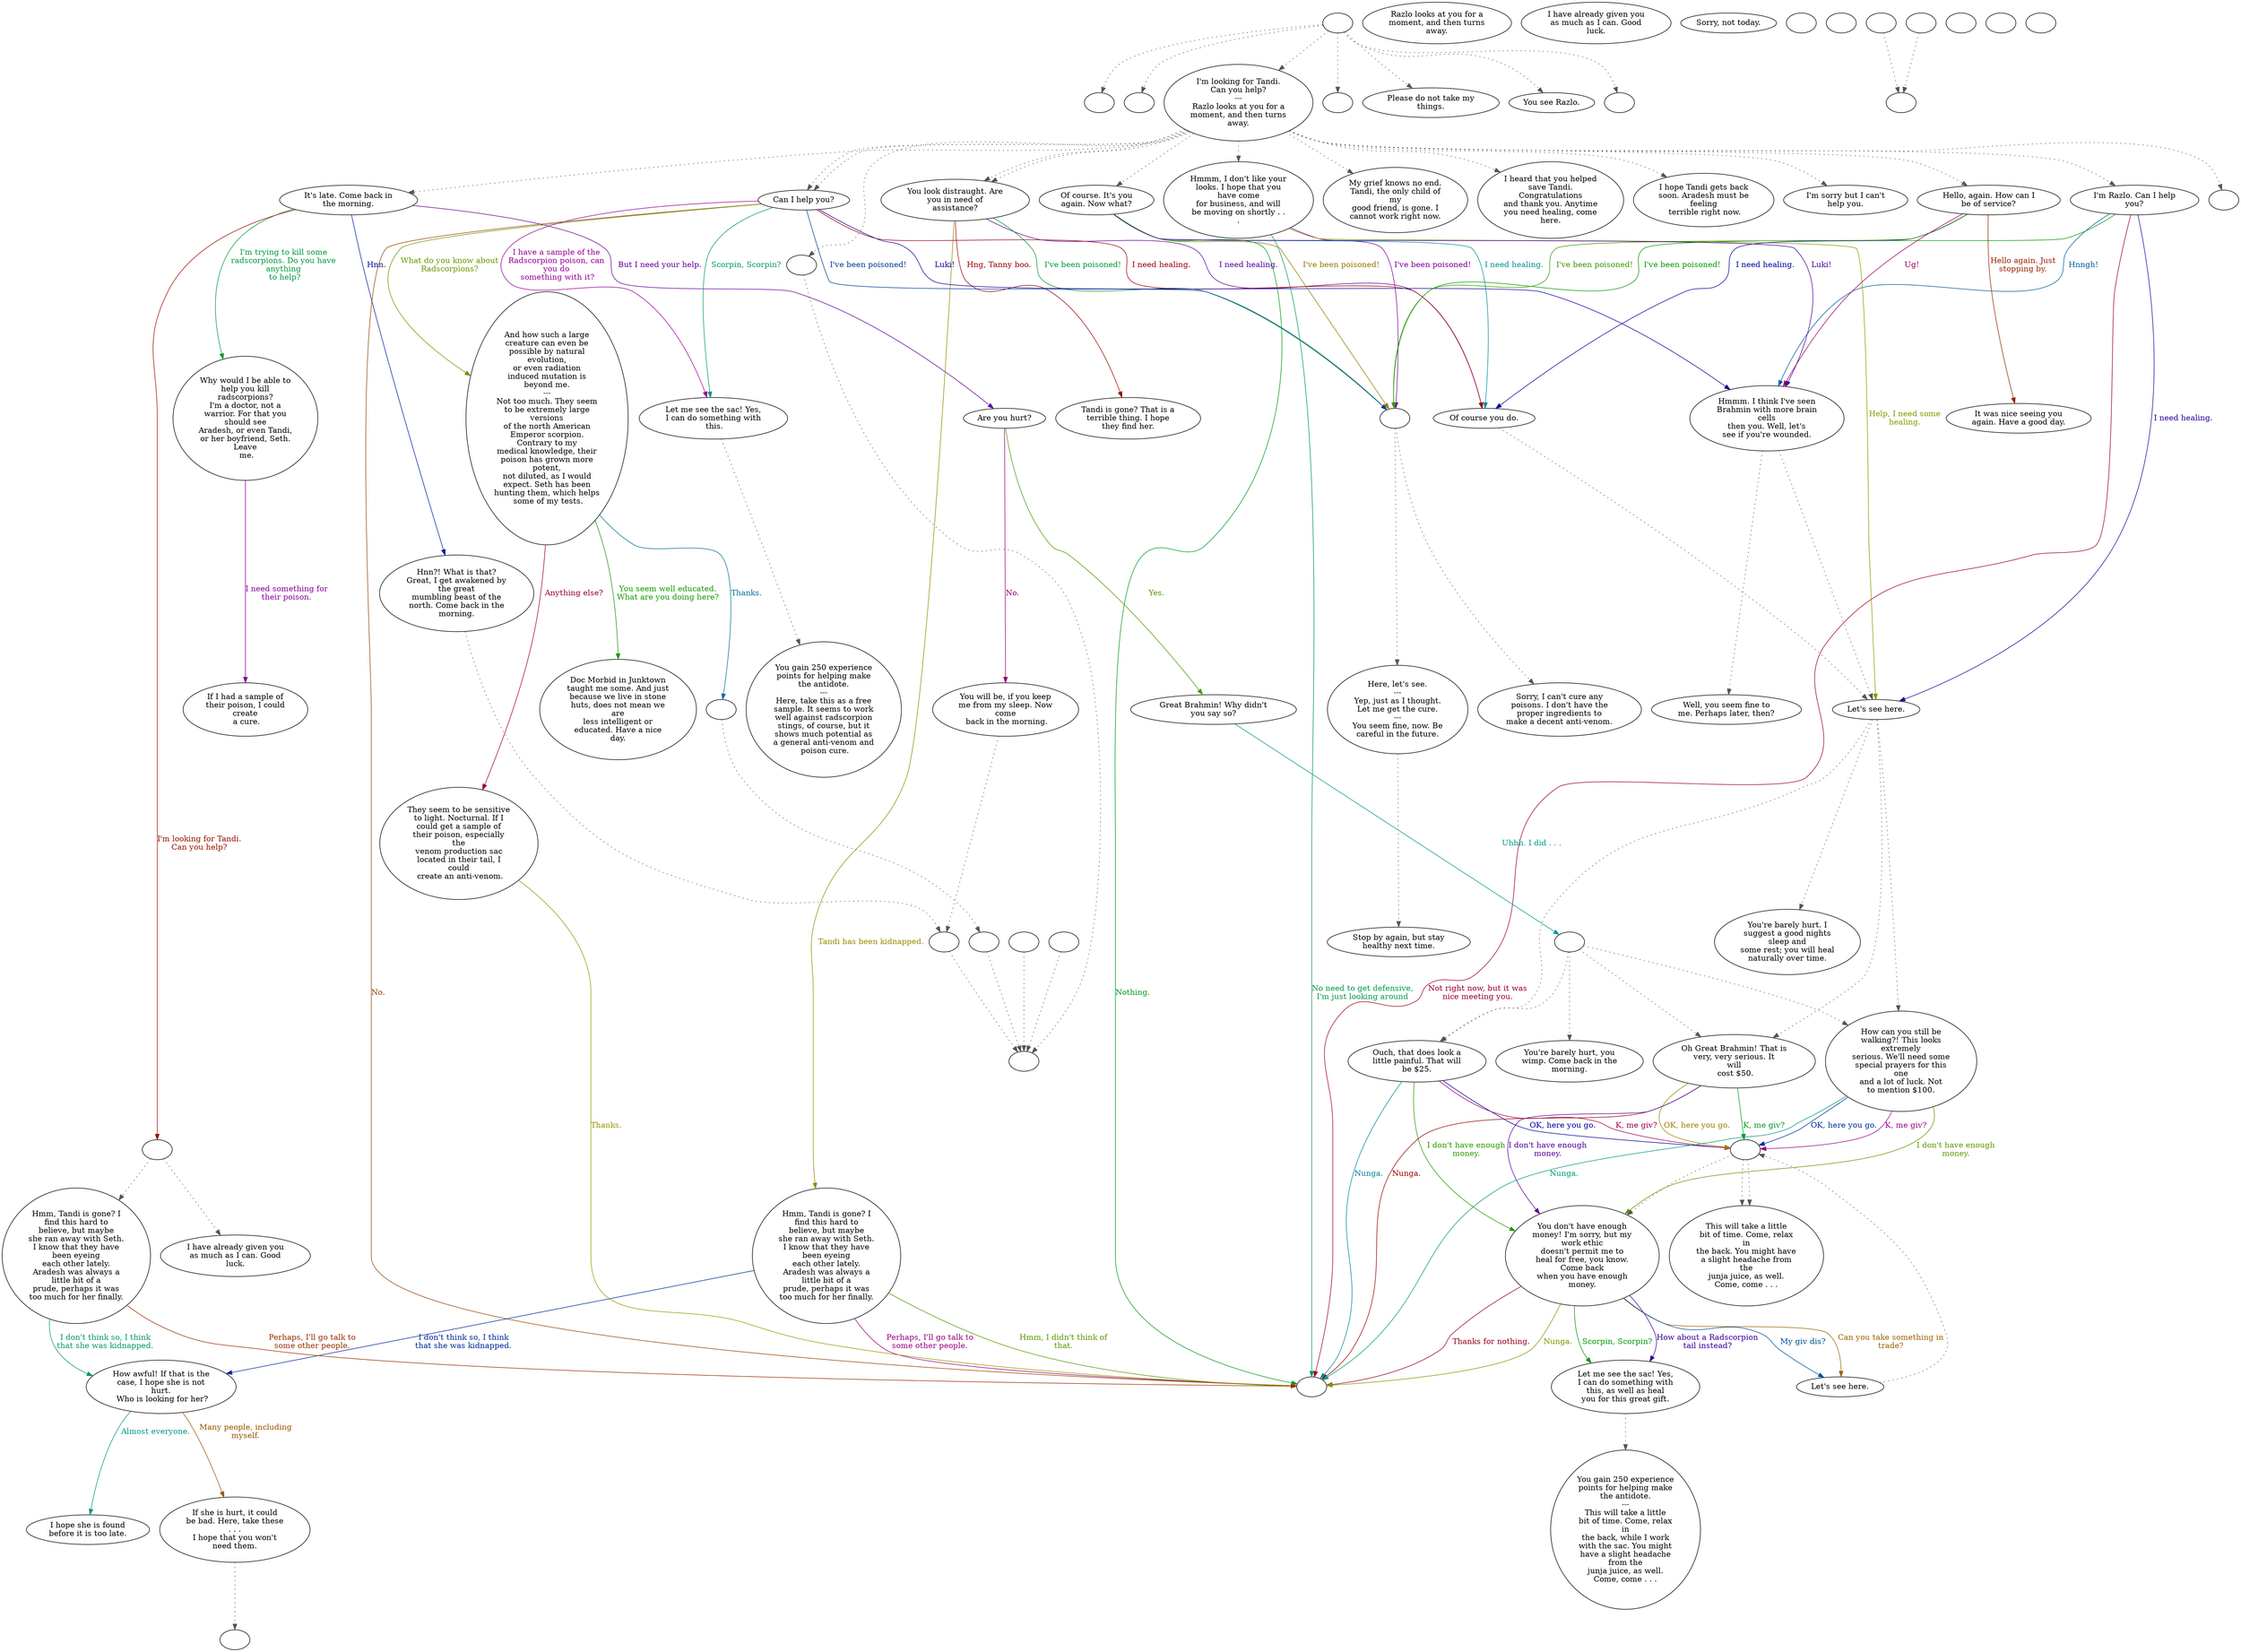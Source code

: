 digraph RAZLO {
  "start" [style=filled       fillcolor="#FFFFFF"       color="#000000"]
  "start" -> "combat_p_proc" [style=dotted color="#555555"]
  "start" -> "map_update_p_proc" [style=dotted color="#555555"]
  "start" -> "talk_p_proc" [style=dotted color="#555555"]
  "start" -> "pickup_p_proc" [style=dotted color="#555555"]
  "start" -> "critter_p_proc" [style=dotted color="#555555"]
  "start" -> "look_at_p_proc" [style=dotted color="#555555"]
  "start" -> "destroy_p_proc" [style=dotted color="#555555"]
  "start" [label=""]
  "combat_p_proc" [style=filled       fillcolor="#FFFFFF"       color="#000000"]
  "combat_p_proc" [label=""]
  "map_update_p_proc" [style=filled       fillcolor="#FFFFFF"       color="#000000"]
  "map_update_p_proc" [label=""]
  "talk_p_proc" [style=filled       fillcolor="#FFFFFF"       color="#000000"]
  "talk_p_proc" -> "get_reaction" [style=dotted color="#555555"]
  "talk_p_proc" -> "razlo00n" [style=dotted color="#555555"]
  "talk_p_proc" -> "razlo01" [style=dotted color="#555555"]
  "talk_p_proc" -> "razlo23" [style=dotted color="#555555"]
  "talk_p_proc" -> "razlo23" [style=dotted color="#555555"]
  "talk_p_proc" -> "razlo10" [style=dotted color="#555555"]
  "talk_p_proc" -> "razlo18" [style=dotted color="#555555"]
  "talk_p_proc" -> "razlo09" [style=dotted color="#555555"]
  "talk_p_proc" -> "razlo08" [style=dotted color="#555555"]
  "talk_p_proc" -> "razlo01" [style=dotted color="#555555"]
  "talk_p_proc" -> "razlo07" [style=dotted color="#555555"]
  "talk_p_proc" -> "razlo00" [style=dotted color="#555555"]
  "talk_p_proc" -> "razlo19" [style=dotted color="#555555"]
  "talk_p_proc" -> "razlo21" [style=dotted color="#555555"]
  "talk_p_proc" -> "remove_items" [style=dotted color="#555555"]
  "talk_p_proc" [label="I'm looking for Tandi.\nCan you help?\n---\nRazlo looks at you for a\nmoment, and then turns\naway."]
  "razlo00" [style=filled       fillcolor="#FFFFFF"       color="#000000"]
  "razlo00" [label="I'm sorry but I can't\nhelp you."]
  "razlo00a" [style=filled       fillcolor="#FFFFFF"       color="#000000"]
  "razlo00a" [label="Razlo looks at you for a\nmoment, and then turns\naway."]
  "razlo01" [style=filled       fillcolor="#FFFFFF"       color="#000000"]
  "razlo01" [label="You look distraught. Are\nyou in need of\nassistance?"]
  "razlo01" -> "razlo03" [label="Tandi has been kidnapped." color="#998A00" fontcolor="#998A00"]
  "razlo01" -> "razlo22" [label="I need healing." color="#5D0099" fontcolor="#5D0099"]
  "razlo01" -> "razlo23a" [label="I've been poisoned!" color="#009930" fontcolor="#009930"]
  "razlo01" -> "razlo02" [label="Hng, Tanny boo." color="#990400" fontcolor="#990400"]
  "razlo02" [style=filled       fillcolor="#FFFFFF"       color="#000000"]
  "razlo02" [label="Tandi is gone? That is a\nterrible thing. I hope\nthey find her."]
  "razlo03" [style=filled       fillcolor="#FFFFFF"       color="#000000"]
  "razlo03" [label="Hmm, Tandi is gone? I\nfind this hard to\nbelieve, but maybe\nshe ran away with Seth.\nI know that they have\nbeen eyeing\neach other lately.\nAradesh was always a\nlittle bit of a\nprude, perhaps it was\ntoo much for her finally."]
  "razlo03" -> "razlo04" [label="I don't think so, I think\nthat she was kidnapped." color="#002999" fontcolor="#002999"]
  "razlo03" -> "razloend" [label="Hmm, I didn't think of\nthat." color="#569900" fontcolor="#569900"]
  "razlo03" -> "razloend" [label="Perhaps, I'll go talk to\nsome other people." color="#990082" fontcolor="#990082"]
  "razlo04" [style=filled       fillcolor="#FFFFFF"       color="#000000"]
  "razlo04" [label="How awful! If that is the\ncase, I hope she is not\nhurt.\n Who is looking for her?"]
  "razlo04" -> "razlo05" [label="Almost everyone." color="#009983" fontcolor="#009983"]
  "razlo04" -> "razlo06" [label="Many people, including\nmyself." color="#995600" fontcolor="#995600"]
  "razlo05" [style=filled       fillcolor="#FFFFFF"       color="#000000"]
  "razlo05" [label="I hope she is found\nbefore it is too late."]
  "razlo06" [style=filled       fillcolor="#FFFFFF"       color="#000000"]
  "razlo06" -> "givestuff" [style=dotted color="#555555"]
  "razlo06" [label="If she is hurt, it could\nbe bad. Here, take these\n. . .\nI hope that you won't\nneed them."]
  "razlo06na" [style=filled       fillcolor="#FFFFFF"       color="#000000"]
  "razlo06na" -> "razlo06nb" [style=dotted color="#555555"]
  "razlo06na" [label="Let me see the sac! Yes,\nI can do something with\nthis, as well as heal\nyou for this great gift."]
  "razlo06nb" [style=filled       fillcolor="#FFFFFF"       color="#000000"]
  "razlo06nb" [label="You gain 250 experience\npoints for helping make\nthe antidote.\n---\nThis will take a little\nbit of time. Come, relax\nin\nthe back, while I work\nwith the sac. You might\nhave a slight headache\nfrom the\njunja juice, as well.\nCome, come . . ."]
  "razlo07" [style=filled       fillcolor="#FFFFFF"       color="#000000"]
  "razlo07" [label="I hope Tandi gets back\nsoon. Aradesh must be\nfeeling\n terrible right now."]
  "razlo08" [style=filled       fillcolor="#FFFFFF"       color="#000000"]
  "razlo08" [label="I heard that you helped\nsave Tandi.\nCongratulations\nand thank you. Anytime\nyou need healing, come\nhere."]
  "razlo09" [style=filled       fillcolor="#FFFFFF"       color="#000000"]
  "razlo09" [label="My grief knows no end.\nTandi, the only child of\nmy\ngood friend, is gone. I\ncannot work right now."]
  "razlo10" [style=filled       fillcolor="#FFFFFF"       color="#000000"]
  "razlo10" [label="I'm Razlo. Can I help\nyou?"]
  "razlo10" -> "razlo14" [label="I need healing." color="#2A0099" fontcolor="#2A0099"]
  "razlo10" -> "razlo23a" [label="I've been poisoned!" color="#039900" fontcolor="#039900"]
  "razlo10" -> "razloend" [label="Not right now, but it was\nnice meeting you." color="#99002F" fontcolor="#99002F"]
  "razlo10" -> "razlo11" [label="Hnngh!" color="#005C99" fontcolor="#005C99"]
  "razlo11" [style=filled       fillcolor="#FFFFFF"       color="#000000"]
  "razlo11" -> "razlo14" [style=dotted color="#555555"]
  "razlo11" -> "razlo12" [style=dotted color="#555555"]
  "razlo11" [label="Hmmm. I think I've seen\nBrahmin with more brain\ncells\nthen you. Well, let's\nsee if you're wounded."]
  "razlo12" [style=filled       fillcolor="#FFFFFF"       color="#000000"]
  "razlo12" [label="Well, you seem fine to\nme. Perhaps later, then?"]
  "razlo14" [style=filled       fillcolor="#FFFFFF"       color="#000000"]
  "razlo14" -> "razlowmpa" [style=dotted color="#555555"]
  "razlo14" -> "razlofixa" [style=dotted color="#555555"]
  "razlo14" -> "razlofixb" [style=dotted color="#555555"]
  "razlo14" -> "razlofixc" [style=dotted color="#555555"]
  "razlo14" [label="Let's see here."]
  "razlo15" [style=filled       fillcolor="#FFFFFF"       color="#000000"]
  "razlo15" [label="I have already given you\nas much as I can. Good\nluck."]
  "Razlo17" [style=filled       fillcolor="#FFFFFF"       color="#000000"]
  "Razlo17" -> "razlo08n" [style=dotted color="#555555"]
  "Razlo17" [label="Let's see here."]
  "razlo18" [style=filled       fillcolor="#FFFFFF"       color="#000000"]
  "razlo18" [label="Hmmm, I don't like your\nlooks. I hope that you\nhave come\nfor business, and will\nbe moving on shortly . .\n."]
  "razlo18" -> "razlo14" [label="Help, I need some\nhealing." color="#899900" fontcolor="#899900"]
  "razlo18" -> "razlo23a" [label="I've been poisoned!" color="#7D0099" fontcolor="#7D0099"]
  "razlo18" -> "razloend" [label="No need to get defensive,\nI'm just looking around" color="#009950" fontcolor="#009950"]
  "razlo19" [style=filled       fillcolor="#FFFFFF"       color="#000000"]
  "razlo19" [label="Hello, again. How can I\nbe of service?"]
  "razlo19" -> "razlo20" [label="Hello again. Just\nstopping by." color="#992300" fontcolor="#992300"]
  "razlo19" -> "razlo22" [label="I need healing." color="#000999" fontcolor="#000999"]
  "razlo19" -> "razlo23a" [label="I've been poisoned!" color="#369900" fontcolor="#369900"]
  "razlo19" -> "razlo11" [label="Ug!" color="#990063" fontcolor="#990063"]
  "razlo20" [style=filled       fillcolor="#FFFFFF"       color="#000000"]
  "razlo20" [label="It was nice seeing you\nagain. Have a good day."]
  "razlo21" [style=filled       fillcolor="#FFFFFF"       color="#000000"]
  "razlo21" [label="Of course. It's you\nagain. Now what?"]
  "razlo21" -> "razlo22" [label="I need healing." color="#008F99" fontcolor="#008F99"]
  "razlo21" -> "razlo23a" [label="I've been poisoned!" color="#997600" fontcolor="#997600"]
  "razlo21" -> "razlo11" [label="Luki!" color="#490099" fontcolor="#490099"]
  "razlo21" -> "razloend" [label="Nothing." color="#00991D" fontcolor="#00991D"]
  "razlo22" [style=filled       fillcolor="#FFFFFF"       color="#000000"]
  "razlo22" -> "razlo14" [style=dotted color="#555555"]
  "razlo22" [label="Of course you do."]
  "razlo23" [style=filled       fillcolor="#FFFFFF"       color="#000000"]
  "razlo23" [label="Can I help you?"]
  "razlo23" -> "razlo22" [label="I need healing." color="#990010" fontcolor="#990010"]
  "razlo23" -> "razlo23a" [label="I've been poisoned!" color="#003D99" fontcolor="#003D99"]
  "razlo23" -> "razlo27" [label="What do you know about\nRadscorpions?" color="#699900" fontcolor="#699900"]
  "razlo23" -> "razlo30" [label="I have a sample of the\nRadscorpion poison, can\nyou do\n something with it?" color="#990096" fontcolor="#990096"]
  "razlo23" -> "razlo30" [label="Scorpin, Scorpin?" color="#009970" fontcolor="#009970"]
  "razlo23" -> "razloend" [label="No." color="#994300" fontcolor="#994300"]
  "razlo23" -> "razlo11" [label="Luki!" color="#160099" fontcolor="#160099"]
  "razlo23a" [style=filled       fillcolor="#FFFFFF"       color="#000000"]
  "razlo23a" -> "razlo25" [style=dotted color="#555555"]
  "razlo23a" -> "razlo24" [style=dotted color="#555555"]
  "razlo23a" [label=""]
  "razlo24" [style=filled       fillcolor="#FFFFFF"       color="#000000"]
  "razlo24" [label="Sorry, I can't cure any\npoisons. I don't have the\nproper ingredients to\nmake a decent anti-venom."]
  "razlo25" [style=filled       fillcolor="#FFFFFF"       color="#000000"]
  "razlo25" -> "razlo26" [style=dotted color="#555555"]
  "razlo25" [label="Here, let's see.\n---\nYep, just as I thought.\nLet me get the cure.\n---\nYou seem fine, now. Be\ncareful in the future."]
  "razlo26" [style=filled       fillcolor="#FFFFFF"       color="#000000"]
  "razlo26" [label="Stop by again, but stay\nhealthy next time."]
  "razlo27" [style=filled       fillcolor="#FFFFFF"       color="#000000"]
  "razlo27" [label="And how such a large\ncreature can even be\npossible by natural\nevolution,\nor even radiation\ninduced mutation is\nbeyond me.\n---\nNot too much. They seem\nto be extremely large\nversions\nof the north American\nEmperor scorpion.\nContrary to my\nmedical knowledge, their\npoison has grown more\npotent,\nnot diluted, as I would\nexpect. Seth has been\nhunting them, which helps\n some of my tests."]
  "razlo27" -> "razlo29" [label="You seem well educated.\nWhat are you doing here?" color="#169900" fontcolor="#169900"]
  "razlo27" -> "razlo28" [label="Anything else?" color="#990043" fontcolor="#990043"]
  "razlo27" -> "razlo27a" [label="Thanks." color="#007099" fontcolor="#007099"]
  "razlo27a" [style=filled       fillcolor="#FFFFFF"       color="#000000"]
  "razlo27a" -> "UpReact" [style=dotted color="#555555"]
  "razlo27a" [label=""]
  "razlo28" [style=filled       fillcolor="#FFFFFF"       color="#000000"]
  "razlo28" [label="They seem to be sensitive\nto light. Nocturnal. If I\ncould get a sample of\ntheir poison, especially\nthe\nvenom production sac\nlocated in their tail, I\ncould\n create an anti-venom."]
  "razlo28" -> "razloend" [label="Thanks." color="#999600" fontcolor="#999600"]
  "razlo29" [style=filled       fillcolor="#FFFFFF"       color="#000000"]
  "razlo29" [label="Doc Morbid in Junktown\ntaught me some. And just\nbecause we live in stone\nhuts, does not mean we\nare\nless intelligent or\neducated. Have a nice\nday."]
  "razlo30" [style=filled       fillcolor="#FFFFFF"       color="#000000"]
  "razlo30" -> "razlo31" [style=dotted color="#555555"]
  "razlo30" [label="Let me see the sac! Yes,\nI can do something with\n this."]
  "razlo31" [style=filled       fillcolor="#FFFFFF"       color="#000000"]
  "razlo31" [label="You gain 250 experience\npoints for helping make\nthe antidote.\n---\nHere, take this as a free\nsample. It seems to work\nwell against radscorpion\nstings, of course, but it\nshows much potential as\na general anti-venom and\n poison cure."]
  "razlo00n" [style=filled       fillcolor="#FFFFFF"       color="#000000"]
  "razlo00n" [label="It's late. Come back in\nthe morning."]
  "razlo00n" -> "razlo02n" [label="But I need your help." color="#690099" fontcolor="#690099"]
  "razlo00n" -> "razlo09n" [label="I'm trying to kill some\nradscorpions. Do you have\nanything\n to help?" color="#00993C" fontcolor="#00993C"]
  "razlo00n" -> "razlo15n" [label="I'm looking for Tandi.\nCan you help?" color="#991000" fontcolor="#991000"]
  "razlo00n" -> "razlo01n" [label="Hnn." color="#001D99" fontcolor="#001D99"]
  "razlo01n" [style=filled       fillcolor="#FFFFFF"       color="#000000"]
  "razlo01n" -> "DownReact" [style=dotted color="#555555"]
  "razlo01n" [label="Hnn?! What is that?\nGreat, I get awakened by\nthe great\nmumbling beast of the\nnorth. Come back in the\nmorning."]
  "razlo02n" [style=filled       fillcolor="#FFFFFF"       color="#000000"]
  "razlo02n" [label="Are you hurt?"]
  "razlo02n" -> "razlo04n" [label="Yes." color="#4A9900" fontcolor="#4A9900"]
  "razlo02n" -> "razlo03n" [label="No." color="#990076" fontcolor="#990076"]
  "razlo03n" [style=filled       fillcolor="#FFFFFF"       color="#000000"]
  "razlo03n" -> "DownReact" [style=dotted color="#555555"]
  "razlo03n" [label="You will be, if you keep\nme from my sleep. Now\ncome\n back in the morning."]
  "razlo04n" [style=filled       fillcolor="#FFFFFF"       color="#000000"]
  "razlo04n" [label="Great Brahmin! Why didn't\nyou say so?"]
  "razlo04n" -> "razlo05n" [label="Uhhh. I did . . ." color="#00998F" fontcolor="#00998F"]
  "razlo05n" [style=filled       fillcolor="#FFFFFF"       color="#000000"]
  "razlo05n" -> "razlowmpb" [style=dotted color="#555555"]
  "razlo05n" -> "razlofixa" [style=dotted color="#555555"]
  "razlo05n" -> "razlofixb" [style=dotted color="#555555"]
  "razlo05n" -> "razlofixc" [style=dotted color="#555555"]
  "razlo05n" [label=""]
  "razlo06n" [style=filled       fillcolor="#FFFFFF"       color="#000000"]
  "razlo06n" [label="You don't have enough\nmoney! I'm sorry, but my\nwork ethic\ndoesn't permit me to\nheal for free, you know.\nCome back\nwhen you have enough\nmoney."]
  "razlo06n" -> "Razlo17" [label="Can you take something in\ntrade?" color="#996300" fontcolor="#996300"]
  "razlo06n" -> "razlo06na" [label="How about a Radscorpion\ntail instead?" color="#360099" fontcolor="#360099"]
  "razlo06n" -> "razlo06na" [label="Scorpin, Scorpin?" color="#009909" fontcolor="#009909"]
  "razlo06n" -> "razloend" [label="Thanks for nothing." color="#990023" fontcolor="#990023"]
  "razlo06n" -> "Razlo17" [label="My giv dis?" color="#005099" fontcolor="#005099"]
  "razlo06n" -> "razloend" [label="Nunga." color="#7D9900" fontcolor="#7D9900"]
  "razlo07n" [style=filled       fillcolor="#FFFFFF"       color="#000000"]
  "razlo07n" [label="Sorry, not today."]
  "razlo08n" [style=filled       fillcolor="#FFFFFF"       color="#000000"]
  "razlo08n" -> "razlo14n" [style=dotted color="#555555"]
  "razlo08n" -> "razlo14n" [style=dotted color="#555555"]
  "razlo08n" -> "razlo06n" [style=dotted color="#555555"]
  "razlo08n" [label=""]
  "razlo09n" [style=filled       fillcolor="#FFFFFF"       color="#000000"]
  "razlo09n" [label="Why would I be able to\nhelp you kill\nradscorpions?\nI'm a doctor, not a\nwarrior. For that you\nshould see\nAradesh, or even Tandi,\nor her boyfriend, Seth.\nLeave\n me."]
  "razlo09n" -> "razlo10n" [label="I need something for\ntheir poison." color="#890099" fontcolor="#890099"]
  "razlo10n" [style=filled       fillcolor="#FFFFFF"       color="#000000"]
  "razlo10n" [label="If I had a sample of\ntheir poison, I could\ncreate\n a cure."]
  "razlo11n" [style=filled       fillcolor="#FFFFFF"       color="#000000"]
  "razlo11n" [label="Hmm, Tandi is gone? I\nfind this hard to\nbelieve, but maybe\nshe ran away with Seth.\nI know that they have\nbeen eyeing\neach other lately.\nAradesh was always a\nlittle bit of a\nprude, perhaps it was\ntoo much for her finally."]
  "razlo11n" -> "razlo04" [label="I don't think so, I think\nthat she was kidnapped." color="#00995C" fontcolor="#00995C"]
  "razlo11n" -> "razloend" [label="Perhaps, I'll go talk to\nsome other people." color="#992F00" fontcolor="#992F00"]
  "razlo14n" [style=filled       fillcolor="#FFFFFF"       color="#000000"]
  "razlo14n" [label="This will take a little\nbit of time. Come, relax\nin\nthe back. You might have\na slight headache from\nthe\njunja juice, as well.\nCome, come . . ."]
  "razlo15n" [style=filled       fillcolor="#FFFFFF"       color="#000000"]
  "razlo15n" -> "razlo16n" [style=dotted color="#555555"]
  "razlo15n" -> "razlo11n" [style=dotted color="#555555"]
  "razlo15n" [label=""]
  "razlo16n" [style=filled       fillcolor="#FFFFFF"       color="#000000"]
  "razlo16n" [label="I have already given you\nas much as I can. Good\nluck."]
  "razlowmpa" [style=filled       fillcolor="#FFFFFF"       color="#000000"]
  "razlowmpa" [label="You're barely hurt. I\nsuggest a good nights\nsleep and\nsome rest; you will heal\nnaturally over time."]
  "razlowmpb" [style=filled       fillcolor="#FFFFFF"       color="#000000"]
  "razlowmpb" [label="You're barely hurt, you\nwimp. Come back in the\nmorning."]
  "razlofixa" [style=filled       fillcolor="#FFFFFF"       color="#000000"]
  "razlofixa" [label="Ouch, that does look a\nlittle painful. That will\nbe $25."]
  "razlofixa" -> "razlo08n" [label="OK, here you go." color="#030099" fontcolor="#030099"]
  "razlofixa" -> "razlo06n" [label="I don't have enough\nmoney." color="#2A9900" fontcolor="#2A9900"]
  "razlofixa" -> "razlo08n" [label="K, me giv?" color="#990057" fontcolor="#990057"]
  "razlofixa" -> "razloend" [label="Nunga." color="#008399" fontcolor="#008399"]
  "razlofixb" [style=filled       fillcolor="#FFFFFF"       color="#000000"]
  "razlofixb" [label="Oh Great Brahmin! That is\nvery, very serious. It\nwill\n cost $50."]
  "razlofixb" -> "razlo08n" [label="OK, here you go." color="#998200" fontcolor="#998200"]
  "razlofixb" -> "razlo06n" [label="I don't have enough\nmoney." color="#560099" fontcolor="#560099"]
  "razlofixb" -> "razlo08n" [label="K, me giv?" color="#009929" fontcolor="#009929"]
  "razlofixb" -> "razloend" [label="Nunga." color="#990004" fontcolor="#990004"]
  "razlofixc" [style=filled       fillcolor="#FFFFFF"       color="#000000"]
  "razlofixc" [label="How can you still be\nwalking?! This looks\nextremely\nserious. We'll need some\nspecial prayers for this\none\nand a lot of luck. Not\nto mention $100."]
  "razlofixc" -> "razlo08n" [label="OK, here you go." color="#003099" fontcolor="#003099"]
  "razlofixc" -> "razlo06n" [label="I don't have enough\nmoney." color="#5D9900" fontcolor="#5D9900"]
  "razlofixc" -> "razlo08n" [label="K, me giv?" color="#99008A" fontcolor="#99008A"]
  "razlofixc" -> "razloend" [label="Nunga." color="#00997C" fontcolor="#00997C"]
  "razlox" [style=filled       fillcolor="#FFFFFF"       color="#000000"]
  "razlox" [label=""]
  "razloend" [style=filled       fillcolor="#FFFFFF"       color="#000000"]
  "razloend" [label=""]
  "givestuff" [style=filled       fillcolor="#FFFFFF"       color="#000000"]
  "givestuff" [label=""]
  "remove_items" [style=filled       fillcolor="#FFFFFF"       color="#000000"]
  "remove_items" [label=""]
  "critter_p_proc" [style=filled       fillcolor="#FFFFFF"       color="#000000"]
  "critter_p_proc" [label="Please do not take my\nthings."]
  "look_at_p_proc" [style=filled       fillcolor="#FFFFFF"       color="#000000"]
  "look_at_p_proc" [label="You see Razlo."]
  "destroy_p_proc" [style=filled       fillcolor="#FFFFFF"       color="#000000"]
  "destroy_p_proc" [label=""]
  "pickup_p_proc" [style=filled       fillcolor="#FFFFFF"       color="#000000"]
  "pickup_p_proc" [label=""]
  "sleeping" [style=filled       fillcolor="#FFFFFF"       color="#000000"]
  "sleeping" [label=""]
  "get_reaction" [style=filled       fillcolor="#FFFFFF"       color="#000000"]
  "get_reaction" -> "ReactToLevel" [style=dotted color="#555555"]
  "get_reaction" [label=""]
  "ReactToLevel" [style=filled       fillcolor="#FFFFFF"       color="#000000"]
  "ReactToLevel" [label=""]
  "LevelToReact" [style=filled       fillcolor="#FFFFFF"       color="#000000"]
  "LevelToReact" [label=""]
  "UpReact" [style=filled       fillcolor="#FFFFFF"       color="#000000"]
  "UpReact" -> "ReactToLevel" [style=dotted color="#555555"]
  "UpReact" [label=""]
  "DownReact" [style=filled       fillcolor="#FFFFFF"       color="#000000"]
  "DownReact" -> "ReactToLevel" [style=dotted color="#555555"]
  "DownReact" [label=""]
  "BottomReact" [style=filled       fillcolor="#FFFFFF"       color="#000000"]
  "BottomReact" [label=""]
  "TopReact" [style=filled       fillcolor="#FFFFFF"       color="#000000"]
  "TopReact" [label=""]
  "BigUpReact" [style=filled       fillcolor="#FFFFFF"       color="#000000"]
  "BigUpReact" -> "ReactToLevel" [style=dotted color="#555555"]
  "BigUpReact" [label=""]
  "BigDownReact" [style=filled       fillcolor="#FFFFFF"       color="#000000"]
  "BigDownReact" -> "ReactToLevel" [style=dotted color="#555555"]
  "BigDownReact" [label=""]
  "UpReactLevel" [style=filled       fillcolor="#FFFFFF"       color="#000000"]
  "UpReactLevel" -> "LevelToReact" [style=dotted color="#555555"]
  "UpReactLevel" [label=""]
  "DownReactLevel" [style=filled       fillcolor="#FFFFFF"       color="#000000"]
  "DownReactLevel" -> "LevelToReact" [style=dotted color="#555555"]
  "DownReactLevel" [label=""]
  "Goodbyes" [style=filled       fillcolor="#FFFFFF"       color="#000000"]
  "Goodbyes" [label=""]
}